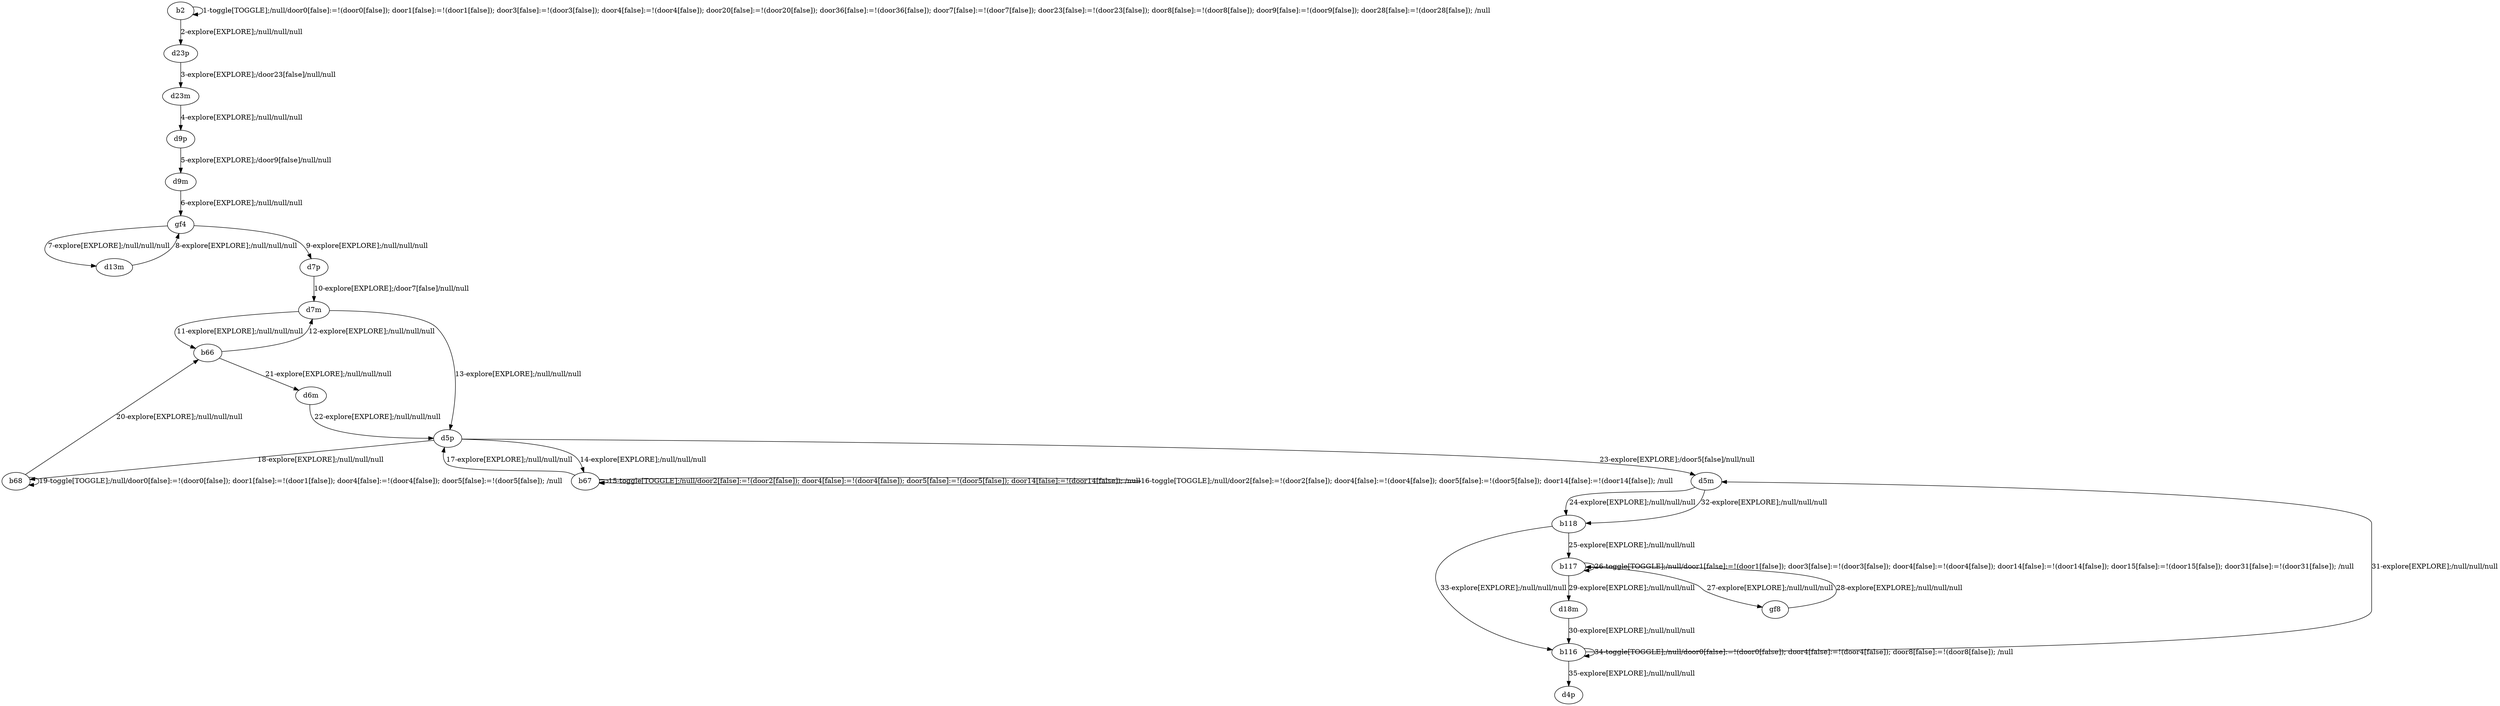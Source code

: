 # Total number of goals covered by this test: 15
# b68 --> b66
# b66 --> d7m
# b118 --> b117
# b116 --> d5m
# b116 --> d4p
# d7m --> b66
# b117 --> d18m
# b117 --> b117
# d18m --> b116
# b118 --> b116
# gf8 --> b117
# b116 --> b116
# d5m --> b118
# b117 --> gf8
# b68 --> b68

digraph g {
"b2" -> "b2" [label = "1-toggle[TOGGLE];/null/door0[false]:=!(door0[false]); door1[false]:=!(door1[false]); door3[false]:=!(door3[false]); door4[false]:=!(door4[false]); door20[false]:=!(door20[false]); door36[false]:=!(door36[false]); door7[false]:=!(door7[false]); door23[false]:=!(door23[false]); door8[false]:=!(door8[false]); door9[false]:=!(door9[false]); door28[false]:=!(door28[false]); /null"];
"b2" -> "d23p" [label = "2-explore[EXPLORE];/null/null/null"];
"d23p" -> "d23m" [label = "3-explore[EXPLORE];/door23[false]/null/null"];
"d23m" -> "d9p" [label = "4-explore[EXPLORE];/null/null/null"];
"d9p" -> "d9m" [label = "5-explore[EXPLORE];/door9[false]/null/null"];
"d9m" -> "gf4" [label = "6-explore[EXPLORE];/null/null/null"];
"gf4" -> "d13m" [label = "7-explore[EXPLORE];/null/null/null"];
"d13m" -> "gf4" [label = "8-explore[EXPLORE];/null/null/null"];
"gf4" -> "d7p" [label = "9-explore[EXPLORE];/null/null/null"];
"d7p" -> "d7m" [label = "10-explore[EXPLORE];/door7[false]/null/null"];
"d7m" -> "b66" [label = "11-explore[EXPLORE];/null/null/null"];
"b66" -> "d7m" [label = "12-explore[EXPLORE];/null/null/null"];
"d7m" -> "d5p" [label = "13-explore[EXPLORE];/null/null/null"];
"d5p" -> "b67" [label = "14-explore[EXPLORE];/null/null/null"];
"b67" -> "b67" [label = "15-toggle[TOGGLE];/null/door2[false]:=!(door2[false]); door4[false]:=!(door4[false]); door5[false]:=!(door5[false]); door14[false]:=!(door14[false]); /null"];
"b67" -> "b67" [label = "16-toggle[TOGGLE];/null/door2[false]:=!(door2[false]); door4[false]:=!(door4[false]); door5[false]:=!(door5[false]); door14[false]:=!(door14[false]); /null"];
"b67" -> "d5p" [label = "17-explore[EXPLORE];/null/null/null"];
"d5p" -> "b68" [label = "18-explore[EXPLORE];/null/null/null"];
"b68" -> "b68" [label = "19-toggle[TOGGLE];/null/door0[false]:=!(door0[false]); door1[false]:=!(door1[false]); door4[false]:=!(door4[false]); door5[false]:=!(door5[false]); /null"];
"b68" -> "b66" [label = "20-explore[EXPLORE];/null/null/null"];
"b66" -> "d6m" [label = "21-explore[EXPLORE];/null/null/null"];
"d6m" -> "d5p" [label = "22-explore[EXPLORE];/null/null/null"];
"d5p" -> "d5m" [label = "23-explore[EXPLORE];/door5[false]/null/null"];
"d5m" -> "b118" [label = "24-explore[EXPLORE];/null/null/null"];
"b118" -> "b117" [label = "25-explore[EXPLORE];/null/null/null"];
"b117" -> "b117" [label = "26-toggle[TOGGLE];/null/door1[false]:=!(door1[false]); door3[false]:=!(door3[false]); door4[false]:=!(door4[false]); door14[false]:=!(door14[false]); door15[false]:=!(door15[false]); door31[false]:=!(door31[false]); /null"];
"b117" -> "gf8" [label = "27-explore[EXPLORE];/null/null/null"];
"gf8" -> "b117" [label = "28-explore[EXPLORE];/null/null/null"];
"b117" -> "d18m" [label = "29-explore[EXPLORE];/null/null/null"];
"d18m" -> "b116" [label = "30-explore[EXPLORE];/null/null/null"];
"b116" -> "d5m" [label = "31-explore[EXPLORE];/null/null/null"];
"d5m" -> "b118" [label = "32-explore[EXPLORE];/null/null/null"];
"b118" -> "b116" [label = "33-explore[EXPLORE];/null/null/null"];
"b116" -> "b116" [label = "34-toggle[TOGGLE];/null/door0[false]:=!(door0[false]); door4[false]:=!(door4[false]); door8[false]:=!(door8[false]); /null"];
"b116" -> "d4p" [label = "35-explore[EXPLORE];/null/null/null"];
}